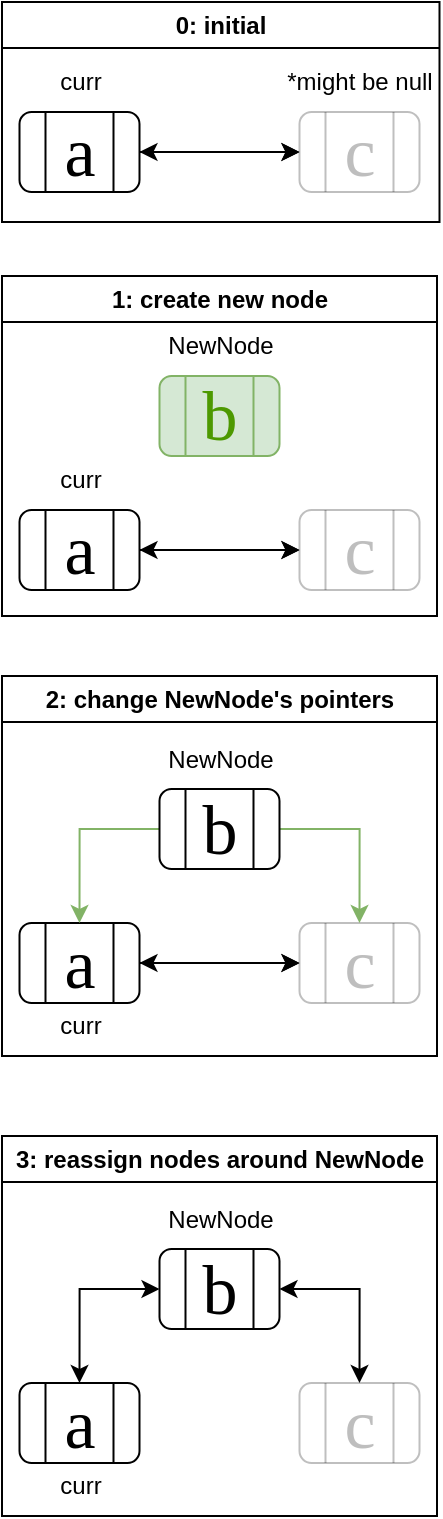 <mxfile version="24.7.17">
  <diagram name="Page-1" id="QNbgxWw2d65fu5cBkkJB">
    <mxGraphModel dx="885" dy="656" grid="1" gridSize="10" guides="1" tooltips="1" connect="1" arrows="1" fold="1" page="1" pageScale="1" pageWidth="300" pageHeight="800" math="0" shadow="0">
      <root>
        <mxCell id="0" />
        <mxCell id="1" parent="0" />
        <mxCell id="oAzT8XQ0bqDg6m5xoAO--36" value="0: initial" style="swimlane;whiteSpace=wrap;html=1;" vertex="1" parent="1">
          <mxGeometry x="41" y="22" width="218.75" height="110" as="geometry" />
        </mxCell>
        <mxCell id="oAzT8XQ0bqDg6m5xoAO--14" value="" style="edgeStyle=orthogonalEdgeStyle;rounded=0;orthogonalLoop=1;jettySize=auto;html=1;" edge="1" parent="oAzT8XQ0bqDg6m5xoAO--36" source="oAzT8XQ0bqDg6m5xoAO--10" target="oAzT8XQ0bqDg6m5xoAO--13">
          <mxGeometry relative="1" as="geometry" />
        </mxCell>
        <mxCell id="oAzT8XQ0bqDg6m5xoAO--15" value="" style="edgeStyle=orthogonalEdgeStyle;rounded=0;orthogonalLoop=1;jettySize=auto;html=1;startArrow=classic;startFill=1;" edge="1" parent="oAzT8XQ0bqDg6m5xoAO--36" source="oAzT8XQ0bqDg6m5xoAO--10" target="oAzT8XQ0bqDg6m5xoAO--13">
          <mxGeometry relative="1" as="geometry" />
        </mxCell>
        <mxCell id="oAzT8XQ0bqDg6m5xoAO--10" value="&lt;font face=&quot;Fira Code Light&quot; style=&quot;font-size: 35px;&quot;&gt;a&lt;/font&gt;" style="shape=process;whiteSpace=wrap;html=1;backgroundOutline=1;rounded=1;size=0.222;" vertex="1" parent="oAzT8XQ0bqDg6m5xoAO--36">
          <mxGeometry x="8.75" y="55" width="60" height="40" as="geometry" />
        </mxCell>
        <mxCell id="oAzT8XQ0bqDg6m5xoAO--13" value="&lt;font face=&quot;Fira Code Light&quot;&gt;&lt;span style=&quot;font-size: 35px;&quot;&gt;c&lt;/span&gt;&lt;/font&gt;" style="shape=process;whiteSpace=wrap;html=1;backgroundOutline=1;rounded=1;size=0.222;opacity=25;textOpacity=25;" vertex="1" parent="oAzT8XQ0bqDg6m5xoAO--36">
          <mxGeometry x="148.75" y="55" width="60" height="40" as="geometry" />
        </mxCell>
        <mxCell id="oAzT8XQ0bqDg6m5xoAO--24" value="curr" style="text;html=1;align=center;verticalAlign=middle;resizable=0;points=[];autosize=1;strokeColor=none;fillColor=none;" vertex="1" parent="oAzT8XQ0bqDg6m5xoAO--36">
          <mxGeometry x="18.75" y="25" width="40" height="30" as="geometry" />
        </mxCell>
        <mxCell id="oAzT8XQ0bqDg6m5xoAO--54" value="*might be null" style="text;html=1;align=center;verticalAlign=middle;whiteSpace=wrap;rounded=0;" vertex="1" parent="oAzT8XQ0bqDg6m5xoAO--36">
          <mxGeometry x="138.75" y="25" width="80" height="30" as="geometry" />
        </mxCell>
        <mxCell id="oAzT8XQ0bqDg6m5xoAO--38" value="1: create new node" style="swimlane;whiteSpace=wrap;html=1;" vertex="1" parent="1">
          <mxGeometry x="41" y="159" width="217.5" height="170" as="geometry" />
        </mxCell>
        <mxCell id="oAzT8XQ0bqDg6m5xoAO--17" value="" style="edgeStyle=orthogonalEdgeStyle;rounded=0;orthogonalLoop=1;jettySize=auto;html=1;" edge="1" parent="oAzT8XQ0bqDg6m5xoAO--38" source="oAzT8XQ0bqDg6m5xoAO--19" target="oAzT8XQ0bqDg6m5xoAO--20">
          <mxGeometry relative="1" as="geometry" />
        </mxCell>
        <mxCell id="oAzT8XQ0bqDg6m5xoAO--18" value="" style="edgeStyle=orthogonalEdgeStyle;rounded=0;orthogonalLoop=1;jettySize=auto;html=1;startArrow=classic;startFill=1;" edge="1" parent="oAzT8XQ0bqDg6m5xoAO--38" source="oAzT8XQ0bqDg6m5xoAO--19" target="oAzT8XQ0bqDg6m5xoAO--20">
          <mxGeometry relative="1" as="geometry" />
        </mxCell>
        <mxCell id="oAzT8XQ0bqDg6m5xoAO--19" value="&lt;font face=&quot;Fira Code Light&quot; style=&quot;font-size: 35px;&quot;&gt;a&lt;/font&gt;" style="shape=process;whiteSpace=wrap;html=1;backgroundOutline=1;rounded=1;size=0.222;" vertex="1" parent="oAzT8XQ0bqDg6m5xoAO--38">
          <mxGeometry x="8.75" y="117" width="60" height="40" as="geometry" />
        </mxCell>
        <mxCell id="oAzT8XQ0bqDg6m5xoAO--20" value="&lt;font face=&quot;Fira Code Light&quot;&gt;&lt;span style=&quot;font-size: 35px;&quot;&gt;c&lt;/span&gt;&lt;/font&gt;" style="shape=process;whiteSpace=wrap;html=1;backgroundOutline=1;rounded=1;size=0.222;opacity=25;textOpacity=25;" vertex="1" parent="oAzT8XQ0bqDg6m5xoAO--38">
          <mxGeometry x="148.75" y="117" width="60" height="40" as="geometry" />
        </mxCell>
        <mxCell id="oAzT8XQ0bqDg6m5xoAO--21" value="&lt;font color=&quot;#4d9900&quot; face=&quot;Fira Code Light&quot;&gt;&lt;span style=&quot;font-size: 35px;&quot;&gt;b&lt;/span&gt;&lt;/font&gt;" style="shape=process;whiteSpace=wrap;html=1;backgroundOutline=1;rounded=1;size=0.222;fillColor=#d5e8d4;strokeColor=#82b366;" vertex="1" parent="oAzT8XQ0bqDg6m5xoAO--38">
          <mxGeometry x="78.75" y="50" width="60" height="40" as="geometry" />
        </mxCell>
        <mxCell id="oAzT8XQ0bqDg6m5xoAO--22" value="NewNode" style="text;html=1;align=center;verticalAlign=middle;resizable=0;points=[];autosize=1;strokeColor=none;fillColor=none;" vertex="1" parent="oAzT8XQ0bqDg6m5xoAO--38">
          <mxGeometry x="68.75" y="20" width="80" height="30" as="geometry" />
        </mxCell>
        <mxCell id="oAzT8XQ0bqDg6m5xoAO--23" value="curr" style="text;html=1;align=center;verticalAlign=middle;resizable=0;points=[];autosize=1;strokeColor=none;fillColor=none;" vertex="1" parent="oAzT8XQ0bqDg6m5xoAO--38">
          <mxGeometry x="18.75" y="87" width="40" height="30" as="geometry" />
        </mxCell>
        <mxCell id="oAzT8XQ0bqDg6m5xoAO--39" value="2: change NewNode&#39;s pointers" style="swimlane;whiteSpace=wrap;html=1;" vertex="1" parent="1">
          <mxGeometry x="41" y="359" width="217.5" height="190" as="geometry" />
        </mxCell>
        <mxCell id="oAzT8XQ0bqDg6m5xoAO--25" value="" style="edgeStyle=orthogonalEdgeStyle;rounded=0;orthogonalLoop=1;jettySize=auto;html=1;" edge="1" parent="oAzT8XQ0bqDg6m5xoAO--39" source="oAzT8XQ0bqDg6m5xoAO--27" target="oAzT8XQ0bqDg6m5xoAO--28">
          <mxGeometry relative="1" as="geometry" />
        </mxCell>
        <mxCell id="oAzT8XQ0bqDg6m5xoAO--26" value="" style="edgeStyle=orthogonalEdgeStyle;rounded=0;orthogonalLoop=1;jettySize=auto;html=1;startArrow=classic;startFill=1;" edge="1" parent="oAzT8XQ0bqDg6m5xoAO--39" source="oAzT8XQ0bqDg6m5xoAO--27" target="oAzT8XQ0bqDg6m5xoAO--28">
          <mxGeometry relative="1" as="geometry" />
        </mxCell>
        <mxCell id="oAzT8XQ0bqDg6m5xoAO--27" value="&lt;font face=&quot;Fira Code Light&quot; style=&quot;font-size: 35px;&quot;&gt;a&lt;/font&gt;" style="shape=process;whiteSpace=wrap;html=1;backgroundOutline=1;rounded=1;size=0.222;" vertex="1" parent="oAzT8XQ0bqDg6m5xoAO--39">
          <mxGeometry x="8.75" y="123.5" width="60" height="40" as="geometry" />
        </mxCell>
        <mxCell id="oAzT8XQ0bqDg6m5xoAO--28" value="&lt;font face=&quot;Fira Code Light&quot;&gt;&lt;span style=&quot;font-size: 35px;&quot;&gt;c&lt;/span&gt;&lt;/font&gt;" style="shape=process;whiteSpace=wrap;html=1;backgroundOutline=1;rounded=1;size=0.222;opacity=25;textOpacity=25;" vertex="1" parent="oAzT8XQ0bqDg6m5xoAO--39">
          <mxGeometry x="148.75" y="123.5" width="60" height="40" as="geometry" />
        </mxCell>
        <mxCell id="oAzT8XQ0bqDg6m5xoAO--34" style="edgeStyle=orthogonalEdgeStyle;rounded=0;orthogonalLoop=1;jettySize=auto;html=1;exitX=1;exitY=0.5;exitDx=0;exitDy=0;entryX=0.5;entryY=0;entryDx=0;entryDy=0;fillColor=#d5e8d4;strokeColor=#82b366;" edge="1" parent="oAzT8XQ0bqDg6m5xoAO--39" source="oAzT8XQ0bqDg6m5xoAO--29" target="oAzT8XQ0bqDg6m5xoAO--28">
          <mxGeometry relative="1" as="geometry" />
        </mxCell>
        <mxCell id="oAzT8XQ0bqDg6m5xoAO--53" style="edgeStyle=orthogonalEdgeStyle;rounded=0;orthogonalLoop=1;jettySize=auto;html=1;exitX=0;exitY=0.5;exitDx=0;exitDy=0;entryX=0.5;entryY=0;entryDx=0;entryDy=0;fillColor=#d5e8d4;strokeColor=#82b366;" edge="1" parent="oAzT8XQ0bqDg6m5xoAO--39" source="oAzT8XQ0bqDg6m5xoAO--29" target="oAzT8XQ0bqDg6m5xoAO--27">
          <mxGeometry relative="1" as="geometry" />
        </mxCell>
        <mxCell id="oAzT8XQ0bqDg6m5xoAO--29" value="&lt;font face=&quot;Fira Code Light&quot; style=&quot;font-size: 35px;&quot;&gt;b&lt;/font&gt;" style="shape=process;whiteSpace=wrap;html=1;backgroundOutline=1;rounded=1;size=0.222;" vertex="1" parent="oAzT8XQ0bqDg6m5xoAO--39">
          <mxGeometry x="78.75" y="56.5" width="60" height="40" as="geometry" />
        </mxCell>
        <mxCell id="oAzT8XQ0bqDg6m5xoAO--30" value="NewNode" style="text;html=1;align=center;verticalAlign=middle;resizable=0;points=[];autosize=1;strokeColor=none;fillColor=none;" vertex="1" parent="oAzT8XQ0bqDg6m5xoAO--39">
          <mxGeometry x="68.75" y="26.5" width="80" height="30" as="geometry" />
        </mxCell>
        <mxCell id="oAzT8XQ0bqDg6m5xoAO--31" value="curr" style="text;html=1;align=center;verticalAlign=middle;resizable=0;points=[];autosize=1;strokeColor=none;fillColor=none;" vertex="1" parent="oAzT8XQ0bqDg6m5xoAO--39">
          <mxGeometry x="18.75" y="160" width="40" height="30" as="geometry" />
        </mxCell>
        <mxCell id="oAzT8XQ0bqDg6m5xoAO--40" value="3: reassign nodes around NewNode" style="swimlane;whiteSpace=wrap;html=1;" vertex="1" parent="1">
          <mxGeometry x="41" y="589" width="217.5" height="190" as="geometry" />
        </mxCell>
        <mxCell id="oAzT8XQ0bqDg6m5xoAO--51" style="edgeStyle=orthogonalEdgeStyle;rounded=0;orthogonalLoop=1;jettySize=auto;html=1;exitX=0.5;exitY=0;exitDx=0;exitDy=0;entryX=0;entryY=0.5;entryDx=0;entryDy=0;startArrow=classic;startFill=1;" edge="1" parent="oAzT8XQ0bqDg6m5xoAO--40" source="oAzT8XQ0bqDg6m5xoAO--43" target="oAzT8XQ0bqDg6m5xoAO--46">
          <mxGeometry relative="1" as="geometry" />
        </mxCell>
        <mxCell id="oAzT8XQ0bqDg6m5xoAO--43" value="&lt;font face=&quot;Fira Code Light&quot; style=&quot;font-size: 35px;&quot;&gt;a&lt;/font&gt;" style="shape=process;whiteSpace=wrap;html=1;backgroundOutline=1;rounded=1;size=0.222;" vertex="1" parent="oAzT8XQ0bqDg6m5xoAO--40">
          <mxGeometry x="8.75" y="123.5" width="60" height="40" as="geometry" />
        </mxCell>
        <mxCell id="oAzT8XQ0bqDg6m5xoAO--44" value="&lt;font face=&quot;Fira Code Light&quot;&gt;&lt;span style=&quot;font-size: 35px;&quot;&gt;c&lt;/span&gt;&lt;/font&gt;" style="shape=process;whiteSpace=wrap;html=1;backgroundOutline=1;rounded=1;size=0.222;opacity=25;textOpacity=25;" vertex="1" parent="oAzT8XQ0bqDg6m5xoAO--40">
          <mxGeometry x="148.75" y="123.5" width="60" height="40" as="geometry" />
        </mxCell>
        <mxCell id="oAzT8XQ0bqDg6m5xoAO--45" style="edgeStyle=orthogonalEdgeStyle;rounded=0;orthogonalLoop=1;jettySize=auto;html=1;exitX=1;exitY=0.5;exitDx=0;exitDy=0;entryX=0.5;entryY=0;entryDx=0;entryDy=0;startArrow=classic;startFill=1;" edge="1" parent="oAzT8XQ0bqDg6m5xoAO--40" source="oAzT8XQ0bqDg6m5xoAO--46" target="oAzT8XQ0bqDg6m5xoAO--44">
          <mxGeometry relative="1" as="geometry" />
        </mxCell>
        <mxCell id="oAzT8XQ0bqDg6m5xoAO--46" value="&lt;font face=&quot;Fira Code Light&quot; style=&quot;font-size: 35px;&quot;&gt;b&lt;/font&gt;" style="shape=process;whiteSpace=wrap;html=1;backgroundOutline=1;rounded=1;size=0.222;" vertex="1" parent="oAzT8XQ0bqDg6m5xoAO--40">
          <mxGeometry x="78.75" y="56.5" width="60" height="40" as="geometry" />
        </mxCell>
        <mxCell id="oAzT8XQ0bqDg6m5xoAO--47" value="NewNode" style="text;html=1;align=center;verticalAlign=middle;resizable=0;points=[];autosize=1;strokeColor=none;fillColor=none;" vertex="1" parent="oAzT8XQ0bqDg6m5xoAO--40">
          <mxGeometry x="68.75" y="26.5" width="80" height="30" as="geometry" />
        </mxCell>
        <mxCell id="oAzT8XQ0bqDg6m5xoAO--48" value="curr" style="text;html=1;align=center;verticalAlign=middle;resizable=0;points=[];autosize=1;strokeColor=none;fillColor=none;" vertex="1" parent="oAzT8XQ0bqDg6m5xoAO--40">
          <mxGeometry x="18.75" y="160" width="40" height="30" as="geometry" />
        </mxCell>
      </root>
    </mxGraphModel>
  </diagram>
</mxfile>
